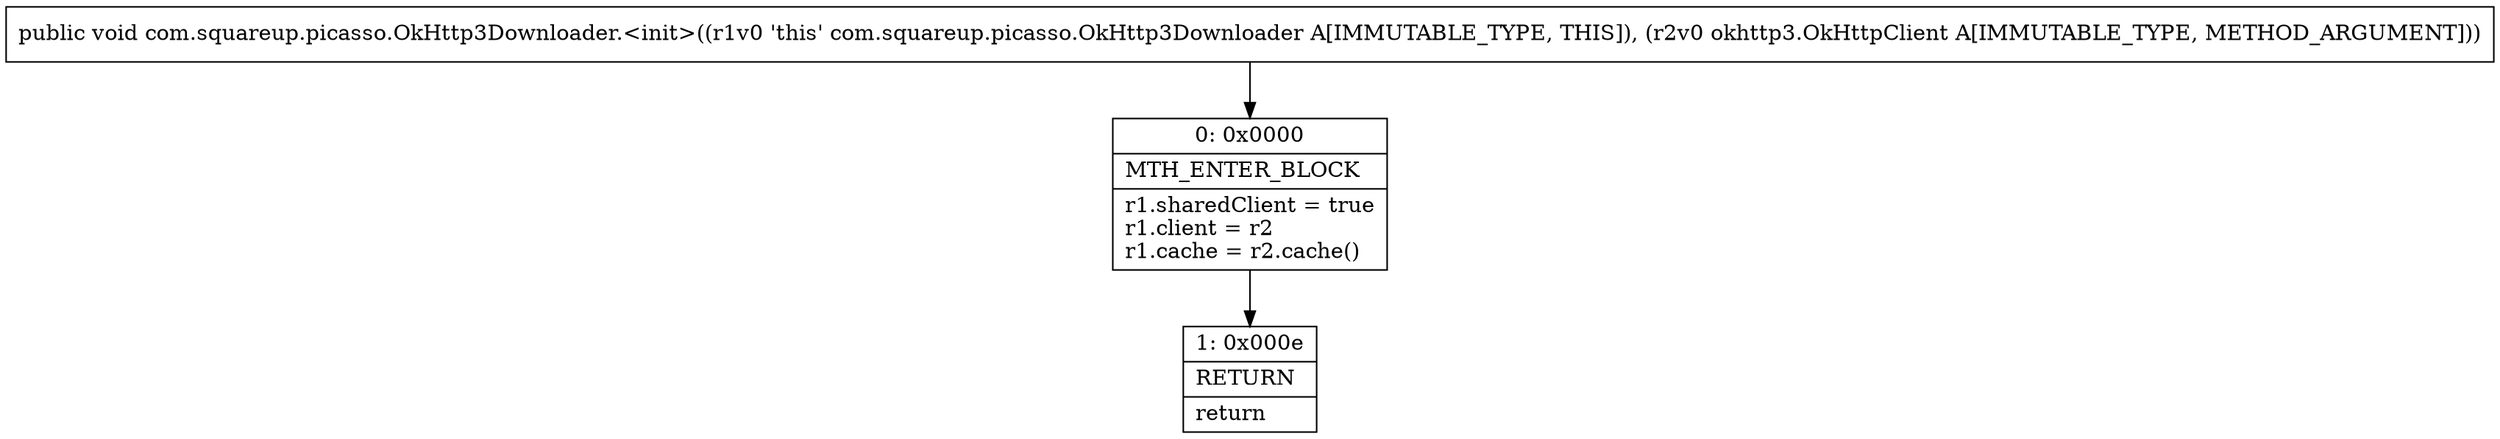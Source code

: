 digraph "CFG forcom.squareup.picasso.OkHttp3Downloader.\<init\>(Lokhttp3\/OkHttpClient;)V" {
Node_0 [shape=record,label="{0\:\ 0x0000|MTH_ENTER_BLOCK\l|r1.sharedClient = true\lr1.client = r2\lr1.cache = r2.cache()\l}"];
Node_1 [shape=record,label="{1\:\ 0x000e|RETURN\l|return\l}"];
MethodNode[shape=record,label="{public void com.squareup.picasso.OkHttp3Downloader.\<init\>((r1v0 'this' com.squareup.picasso.OkHttp3Downloader A[IMMUTABLE_TYPE, THIS]), (r2v0 okhttp3.OkHttpClient A[IMMUTABLE_TYPE, METHOD_ARGUMENT])) }"];
MethodNode -> Node_0;
Node_0 -> Node_1;
}

